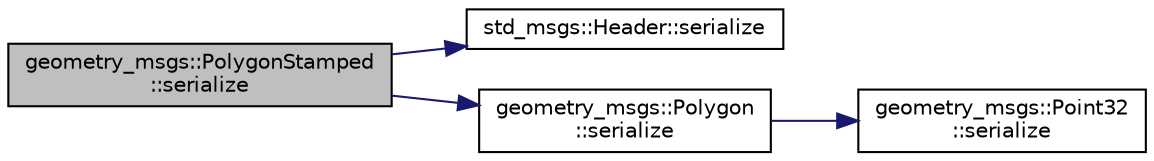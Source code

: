digraph "geometry_msgs::PolygonStamped::serialize"
{
  edge [fontname="Helvetica",fontsize="10",labelfontname="Helvetica",labelfontsize="10"];
  node [fontname="Helvetica",fontsize="10",shape=record];
  rankdir="LR";
  Node1 [label="geometry_msgs::PolygonStamped\l::serialize",height=0.2,width=0.4,color="black", fillcolor="grey75", style="filled" fontcolor="black"];
  Node1 -> Node2 [color="midnightblue",fontsize="10",style="solid",fontname="Helvetica"];
  Node2 [label="std_msgs::Header::serialize",height=0.2,width=0.4,color="black", fillcolor="white", style="filled",URL="$classstd__msgs_1_1_header.html#a200c6f9d2576b1a237a19bc2d769925e"];
  Node1 -> Node3 [color="midnightblue",fontsize="10",style="solid",fontname="Helvetica"];
  Node3 [label="geometry_msgs::Polygon\l::serialize",height=0.2,width=0.4,color="black", fillcolor="white", style="filled",URL="$classgeometry__msgs_1_1_polygon.html#ab6c7421f55ad3c04d9075d432fd9f86e"];
  Node3 -> Node4 [color="midnightblue",fontsize="10",style="solid",fontname="Helvetica"];
  Node4 [label="geometry_msgs::Point32\l::serialize",height=0.2,width=0.4,color="black", fillcolor="white", style="filled",URL="$classgeometry__msgs_1_1_point32.html#ac373072aa9aae01c84844a2b961963e8"];
}

